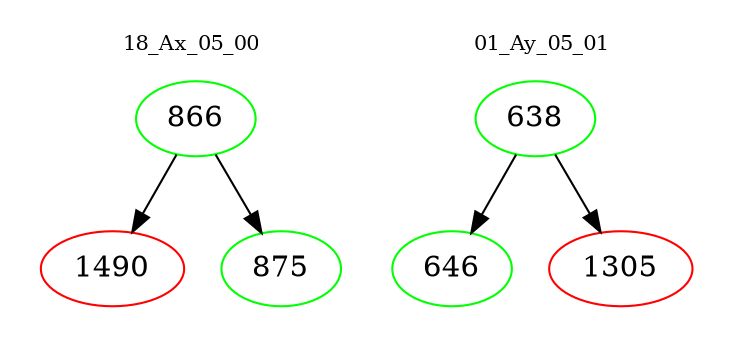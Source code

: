 digraph{
subgraph cluster_0 {
color = white
label = "18_Ax_05_00";
fontsize=10;
T0_866 [label="866", color="green"]
T0_866 -> T0_1490 [color="black"]
T0_1490 [label="1490", color="red"]
T0_866 -> T0_875 [color="black"]
T0_875 [label="875", color="green"]
}
subgraph cluster_1 {
color = white
label = "01_Ay_05_01";
fontsize=10;
T1_638 [label="638", color="green"]
T1_638 -> T1_646 [color="black"]
T1_646 [label="646", color="green"]
T1_638 -> T1_1305 [color="black"]
T1_1305 [label="1305", color="red"]
}
}
